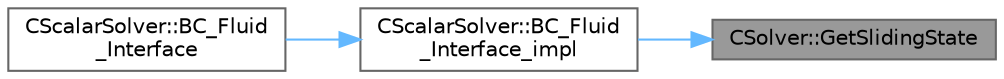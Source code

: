 digraph "CSolver::GetSlidingState"
{
 // LATEX_PDF_SIZE
  bgcolor="transparent";
  edge [fontname=Helvetica,fontsize=10,labelfontname=Helvetica,labelfontsize=10];
  node [fontname=Helvetica,fontsize=10,shape=box,height=0.2,width=0.4];
  rankdir="RL";
  Node1 [id="Node000001",label="CSolver::GetSlidingState",height=0.2,width=0.4,color="gray40", fillcolor="grey60", style="filled", fontcolor="black",tooltip="Get the outer state for fluid interface nodes."];
  Node1 -> Node2 [id="edge1_Node000001_Node000002",dir="back",color="steelblue1",style="solid",tooltip=" "];
  Node2 [id="Node000002",label="CScalarSolver::BC_Fluid\l_Interface_impl",height=0.2,width=0.4,color="grey40", fillcolor="white", style="filled",URL="$classCScalarSolver.html#a72b57a00685a9745cd20e1ee5294c31d",tooltip="Generic implementation of the fluid interface boundary condition for scalar solvers."];
  Node2 -> Node3 [id="edge2_Node000002_Node000003",dir="back",color="steelblue1",style="solid",tooltip=" "];
  Node3 [id="Node000003",label="CScalarSolver::BC_Fluid\l_Interface",height=0.2,width=0.4,color="grey40", fillcolor="white", style="filled",URL="$classCScalarSolver.html#abe7852011de7a0d20b0b330729e0de50",tooltip="Impose the fluid interface boundary condition using transfer data."];
}
